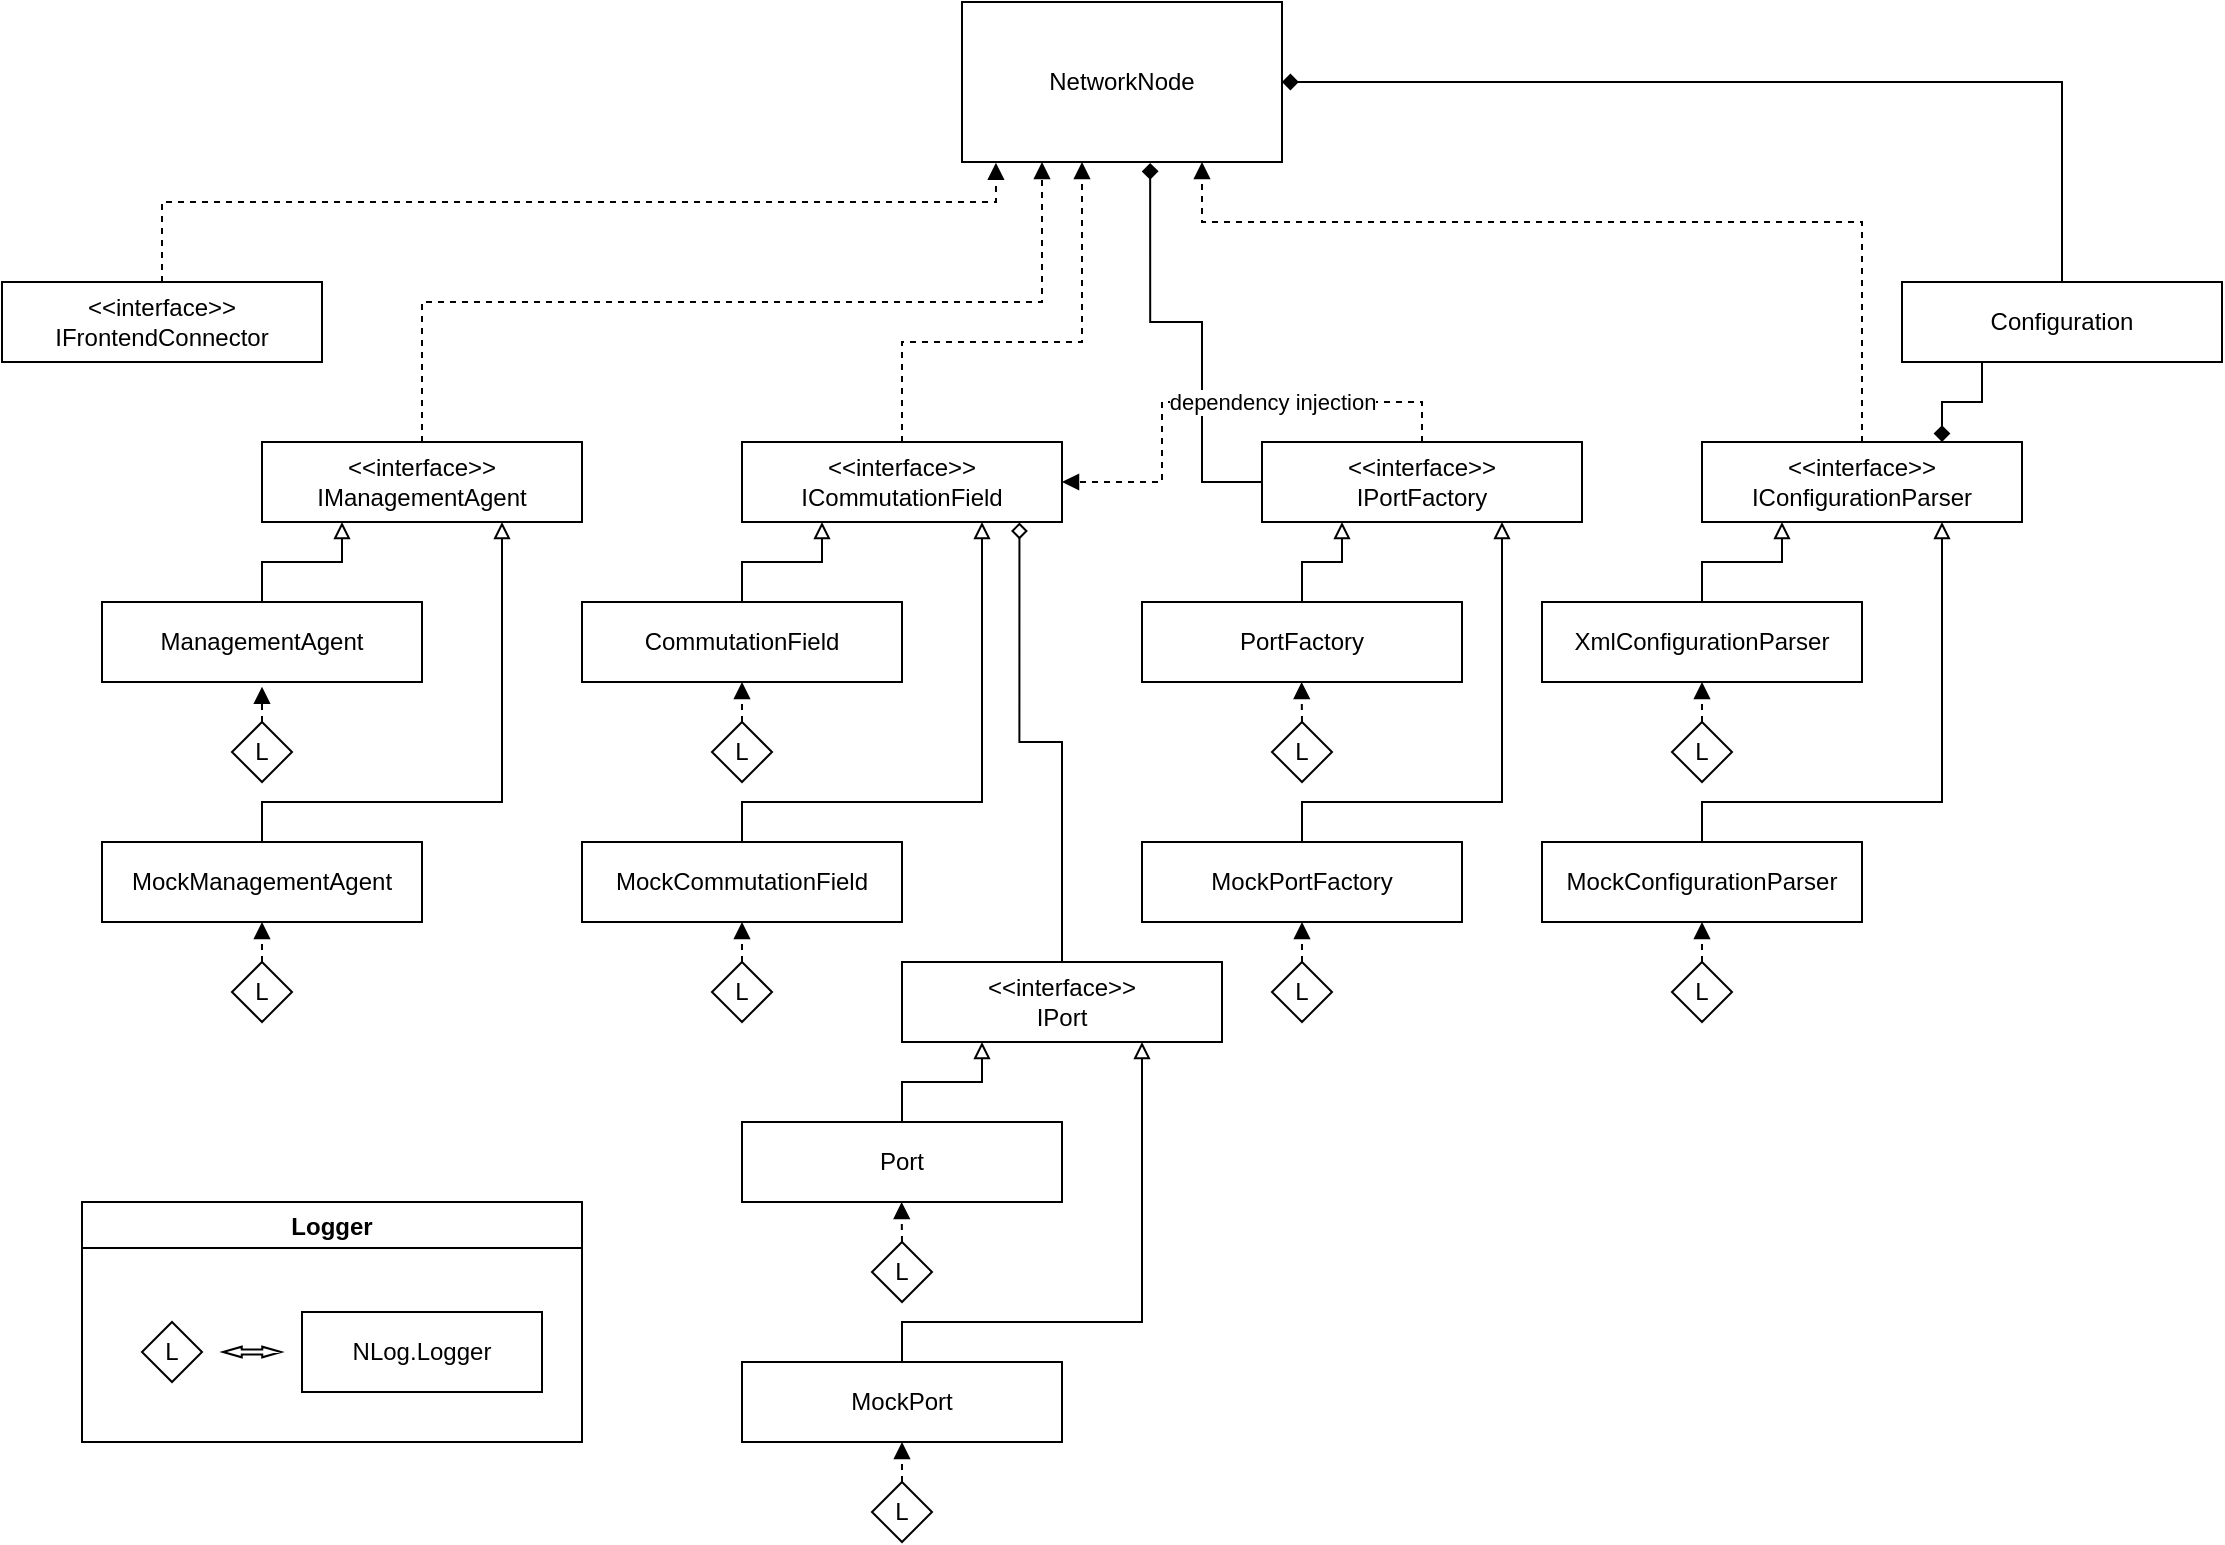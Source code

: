 <mxfile version="13.6.5">
    <diagram id="iOA2zrrL4CD0lNdW5uhx" name="Page-1">
        <mxGraphModel dx="788" dy="634" grid="1" gridSize="10" guides="1" tooltips="1" connect="1" arrows="1" fold="1" page="1" pageScale="1" pageWidth="1169" pageHeight="827" math="0" shadow="0">
            <root>
                <mxCell id="0"/>
                <mxCell id="1" parent="0"/>
                <mxCell id="24" style="edgeStyle=orthogonalEdgeStyle;rounded=0;orthogonalLoop=1;jettySize=auto;html=1;exitX=0.5;exitY=0;exitDx=0;exitDy=0;entryX=0.106;entryY=1.005;entryDx=0;entryDy=0;dashed=1;endArrow=block;endFill=1;entryPerimeter=0;" edge="1" parent="1" source="6" target="21">
                    <mxGeometry relative="1" as="geometry">
                        <Array as="points">
                            <mxPoint x="120" y="140"/>
                            <mxPoint x="537" y="140"/>
                        </Array>
                    </mxGeometry>
                </mxCell>
                <mxCell id="6" value="&amp;lt;&amp;lt;interface&amp;gt;&amp;gt;&lt;br&gt;IFrontendConnector" style="rounded=0;whiteSpace=wrap;html=1;" vertex="1" parent="1">
                    <mxGeometry x="40" y="180" width="160" height="40" as="geometry"/>
                </mxCell>
                <mxCell id="22" style="edgeStyle=orthogonalEdgeStyle;rounded=0;orthogonalLoop=1;jettySize=auto;html=1;exitX=0.5;exitY=0;exitDx=0;exitDy=0;endArrow=diamond;endFill=0;entryX=0.867;entryY=1.007;entryDx=0;entryDy=0;entryPerimeter=0;" edge="1" parent="1" source="7" target="54">
                    <mxGeometry relative="1" as="geometry">
                        <mxPoint x="570" y="330" as="targetPoint"/>
                    </mxGeometry>
                </mxCell>
                <mxCell id="7" value="&amp;lt;&amp;lt;interface&amp;gt;&amp;gt;&lt;br&gt;IPort" style="rounded=0;whiteSpace=wrap;html=1;" vertex="1" parent="1">
                    <mxGeometry x="490" y="520" width="160" height="40" as="geometry"/>
                </mxCell>
                <mxCell id="9" style="edgeStyle=orthogonalEdgeStyle;rounded=0;orthogonalLoop=1;jettySize=auto;html=1;exitX=0.5;exitY=0;exitDx=0;exitDy=0;entryX=0.25;entryY=1;entryDx=0;entryDy=0;endArrow=block;endFill=0;" edge="1" parent="1" source="8" target="7">
                    <mxGeometry relative="1" as="geometry"/>
                </mxCell>
                <mxCell id="8" value="Port" style="rounded=0;whiteSpace=wrap;html=1;" vertex="1" parent="1">
                    <mxGeometry x="410" y="600" width="160" height="40" as="geometry"/>
                </mxCell>
                <mxCell id="23" style="edgeStyle=orthogonalEdgeStyle;rounded=0;orthogonalLoop=1;jettySize=auto;html=1;exitX=0.5;exitY=0;exitDx=0;exitDy=0;entryX=0.75;entryY=1;entryDx=0;entryDy=0;endArrow=block;endFill=1;dashed=1;" edge="1" parent="1" source="10" target="21">
                    <mxGeometry relative="1" as="geometry">
                        <Array as="points">
                            <mxPoint x="970" y="150"/>
                            <mxPoint x="640" y="150"/>
                        </Array>
                    </mxGeometry>
                </mxCell>
                <mxCell id="10" value="&amp;lt;&amp;lt;interface&amp;gt;&amp;gt;&lt;br&gt;IConfigurationParser" style="rounded=0;whiteSpace=wrap;html=1;" vertex="1" parent="1">
                    <mxGeometry x="890" y="260" width="160" height="40" as="geometry"/>
                </mxCell>
                <mxCell id="12" style="edgeStyle=orthogonalEdgeStyle;rounded=0;orthogonalLoop=1;jettySize=auto;html=1;exitX=0.5;exitY=0;exitDx=0;exitDy=0;entryX=0.25;entryY=1;entryDx=0;entryDy=0;endArrow=block;endFill=0;" edge="1" parent="1" source="11" target="10">
                    <mxGeometry relative="1" as="geometry"/>
                </mxCell>
                <mxCell id="11" value="XmlConfigurationParser" style="rounded=0;whiteSpace=wrap;html=1;" vertex="1" parent="1">
                    <mxGeometry x="810" y="340" width="160" height="40" as="geometry"/>
                </mxCell>
                <mxCell id="68" style="edgeStyle=orthogonalEdgeStyle;rounded=0;orthogonalLoop=1;jettySize=auto;html=1;exitX=0.5;exitY=0;exitDx=0;exitDy=0;entryX=1;entryY=0.5;entryDx=0;entryDy=0;startArrow=none;startFill=0;endArrow=diamond;endFill=1;" edge="1" parent="1" source="13" target="21">
                    <mxGeometry relative="1" as="geometry"/>
                </mxCell>
                <mxCell id="69" style="edgeStyle=orthogonalEdgeStyle;rounded=0;orthogonalLoop=1;jettySize=auto;html=1;exitX=0.25;exitY=1;exitDx=0;exitDy=0;entryX=0.75;entryY=0;entryDx=0;entryDy=0;startArrow=none;startFill=0;endArrow=diamond;endFill=1;" edge="1" parent="1" source="13" target="10">
                    <mxGeometry relative="1" as="geometry"/>
                </mxCell>
                <mxCell id="13" value="Configuration" style="rounded=0;whiteSpace=wrap;html=1;" vertex="1" parent="1">
                    <mxGeometry x="990" y="180" width="160" height="40" as="geometry"/>
                </mxCell>
                <mxCell id="67" style="edgeStyle=orthogonalEdgeStyle;rounded=0;orthogonalLoop=1;jettySize=auto;html=1;exitX=0.5;exitY=0;exitDx=0;exitDy=0;entryX=0.75;entryY=1;entryDx=0;entryDy=0;startArrow=none;startFill=0;endArrow=block;endFill=0;" edge="1" parent="1" source="14" target="10">
                    <mxGeometry relative="1" as="geometry">
                        <Array as="points">
                            <mxPoint x="890" y="440"/>
                            <mxPoint x="1010" y="440"/>
                        </Array>
                    </mxGeometry>
                </mxCell>
                <mxCell id="14" value="MockConfigurationParser" style="rounded=0;whiteSpace=wrap;html=1;" vertex="1" parent="1">
                    <mxGeometry x="810" y="460" width="160" height="40" as="geometry"/>
                </mxCell>
                <mxCell id="20" style="edgeStyle=orthogonalEdgeStyle;rounded=0;orthogonalLoop=1;jettySize=auto;html=1;exitX=0.5;exitY=0;exitDx=0;exitDy=0;entryX=0.75;entryY=1;entryDx=0;entryDy=0;endArrow=block;endFill=0;" edge="1" parent="1" source="18" target="7">
                    <mxGeometry relative="1" as="geometry">
                        <Array as="points">
                            <mxPoint x="490" y="700"/>
                            <mxPoint x="610" y="700"/>
                        </Array>
                    </mxGeometry>
                </mxCell>
                <mxCell id="18" value="MockPort" style="rounded=0;whiteSpace=wrap;html=1;" vertex="1" parent="1">
                    <mxGeometry x="410" y="720" width="160" height="40" as="geometry"/>
                </mxCell>
                <mxCell id="21" value="NetworkNode" style="rounded=0;whiteSpace=wrap;html=1;" vertex="1" parent="1">
                    <mxGeometry x="520" y="40" width="160" height="80" as="geometry"/>
                </mxCell>
                <mxCell id="28" style="edgeStyle=orthogonalEdgeStyle;rounded=0;orthogonalLoop=1;jettySize=auto;html=1;exitX=0.5;exitY=0;exitDx=0;exitDy=0;entryX=0.25;entryY=1;entryDx=0;entryDy=0;dashed=1;endArrow=block;endFill=1;" edge="1" parent="1" source="26" target="21">
                    <mxGeometry relative="1" as="geometry"/>
                </mxCell>
                <mxCell id="26" value="&amp;lt;&amp;lt;interface&amp;gt;&amp;gt;&lt;br&gt;IManagementAgent" style="rounded=0;whiteSpace=wrap;html=1;" vertex="1" parent="1">
                    <mxGeometry x="170" y="260" width="160" height="40" as="geometry"/>
                </mxCell>
                <mxCell id="47" style="edgeStyle=orthogonalEdgeStyle;rounded=0;orthogonalLoop=1;jettySize=auto;html=1;exitX=0.5;exitY=0;exitDx=0;exitDy=0;entryX=0.25;entryY=1;entryDx=0;entryDy=0;endArrow=block;endFill=0;" edge="1" parent="1" source="27" target="26">
                    <mxGeometry relative="1" as="geometry"/>
                </mxCell>
                <mxCell id="27" value="ManagementAgent" style="rounded=0;whiteSpace=wrap;html=1;" vertex="1" parent="1">
                    <mxGeometry x="90" y="340" width="160" height="40" as="geometry"/>
                </mxCell>
                <mxCell id="48" style="edgeStyle=orthogonalEdgeStyle;rounded=0;orthogonalLoop=1;jettySize=auto;html=1;exitX=0.5;exitY=0;exitDx=0;exitDy=0;entryX=0.75;entryY=1;entryDx=0;entryDy=0;endArrow=block;endFill=0;" edge="1" parent="1" source="29" target="26">
                    <mxGeometry relative="1" as="geometry">
                        <Array as="points">
                            <mxPoint x="170" y="440"/>
                            <mxPoint x="290" y="440"/>
                        </Array>
                    </mxGeometry>
                </mxCell>
                <mxCell id="29" value="MockManagementAgent" style="rounded=0;whiteSpace=wrap;html=1;" vertex="1" parent="1">
                    <mxGeometry x="90" y="460" width="160" height="40" as="geometry"/>
                </mxCell>
                <mxCell id="41" style="edgeStyle=orthogonalEdgeStyle;rounded=0;orthogonalLoop=1;jettySize=auto;html=1;exitX=0.5;exitY=0;exitDx=0;exitDy=0;entryX=0.5;entryY=1.058;entryDx=0;entryDy=0;entryPerimeter=0;dashed=1;endArrow=block;endFill=1;" edge="1" parent="1" source="34" target="27">
                    <mxGeometry relative="1" as="geometry"/>
                </mxCell>
                <mxCell id="34" value="L" style="rhombus;whiteSpace=wrap;html=1;" vertex="1" parent="1">
                    <mxGeometry x="155" y="400" width="30" height="30" as="geometry"/>
                </mxCell>
                <mxCell id="42" style="edgeStyle=orthogonalEdgeStyle;rounded=0;orthogonalLoop=1;jettySize=auto;html=1;exitX=0.5;exitY=0;exitDx=0;exitDy=0;entryX=0.5;entryY=1;entryDx=0;entryDy=0;dashed=1;endArrow=block;endFill=1;" edge="1" parent="1" source="36" target="29">
                    <mxGeometry relative="1" as="geometry"/>
                </mxCell>
                <mxCell id="36" value="L" style="rhombus;whiteSpace=wrap;html=1;" vertex="1" parent="1">
                    <mxGeometry x="155" y="520" width="30" height="30" as="geometry"/>
                </mxCell>
                <mxCell id="43" style="edgeStyle=orthogonalEdgeStyle;rounded=0;orthogonalLoop=1;jettySize=auto;html=1;exitX=0.5;exitY=0;exitDx=0;exitDy=0;dashed=1;endArrow=block;endFill=1;" edge="1" parent="1" source="37">
                    <mxGeometry relative="1" as="geometry">
                        <mxPoint x="489.81" y="640" as="targetPoint"/>
                    </mxGeometry>
                </mxCell>
                <mxCell id="37" value="L" style="rhombus;whiteSpace=wrap;html=1;" vertex="1" parent="1">
                    <mxGeometry x="475" y="660" width="30" height="30" as="geometry"/>
                </mxCell>
                <mxCell id="44" style="edgeStyle=orthogonalEdgeStyle;rounded=0;orthogonalLoop=1;jettySize=auto;html=1;exitX=0.5;exitY=0;exitDx=0;exitDy=0;entryX=0.5;entryY=1;entryDx=0;entryDy=0;dashed=1;endArrow=block;endFill=1;" edge="1" parent="1" source="38" target="18">
                    <mxGeometry relative="1" as="geometry"/>
                </mxCell>
                <mxCell id="38" value="L" style="rhombus;whiteSpace=wrap;html=1;" vertex="1" parent="1">
                    <mxGeometry x="475" y="780" width="30" height="30" as="geometry"/>
                </mxCell>
                <mxCell id="66" style="edgeStyle=orthogonalEdgeStyle;rounded=0;orthogonalLoop=1;jettySize=auto;html=1;exitX=0.5;exitY=0;exitDx=0;exitDy=0;entryX=0.5;entryY=1;entryDx=0;entryDy=0;dashed=1;startArrow=none;startFill=0;endArrow=block;endFill=1;" edge="1" parent="1" source="39" target="11">
                    <mxGeometry relative="1" as="geometry"/>
                </mxCell>
                <mxCell id="39" value="L" style="rhombus;whiteSpace=wrap;html=1;" vertex="1" parent="1">
                    <mxGeometry x="875" y="400" width="30" height="30" as="geometry"/>
                </mxCell>
                <mxCell id="65" style="edgeStyle=orthogonalEdgeStyle;rounded=0;orthogonalLoop=1;jettySize=auto;html=1;exitX=0.5;exitY=0;exitDx=0;exitDy=0;entryX=0.5;entryY=1;entryDx=0;entryDy=0;dashed=1;startArrow=none;startFill=0;endArrow=block;endFill=1;" edge="1" parent="1" source="40" target="14">
                    <mxGeometry relative="1" as="geometry"/>
                </mxCell>
                <mxCell id="40" value="L" style="rhombus;whiteSpace=wrap;html=1;" vertex="1" parent="1">
                    <mxGeometry x="875" y="520" width="30" height="30" as="geometry"/>
                </mxCell>
                <mxCell id="49" value="Logger" style="swimlane;" vertex="1" parent="1">
                    <mxGeometry x="80" y="640" width="250" height="120" as="geometry"/>
                </mxCell>
                <mxCell id="50" value="NLog.Logger" style="rounded=0;whiteSpace=wrap;html=1;" vertex="1" parent="49">
                    <mxGeometry x="110" y="55" width="120" height="40" as="geometry"/>
                </mxCell>
                <mxCell id="53" style="edgeStyle=orthogonalEdgeStyle;rounded=0;orthogonalLoop=1;jettySize=auto;html=1;endArrow=block;endFill=0;shape=flexArrow;startArrow=block;endSize=2.797;startSize=2.797;startWidth=1.806;endWidth=1.806;width=2.5;" edge="1" parent="49">
                    <mxGeometry relative="1" as="geometry">
                        <mxPoint x="70" y="75" as="sourcePoint"/>
                        <mxPoint x="100" y="75" as="targetPoint"/>
                    </mxGeometry>
                </mxCell>
                <mxCell id="51" value="L" style="rhombus;whiteSpace=wrap;html=1;" vertex="1" parent="49">
                    <mxGeometry x="30" y="60" width="30" height="30" as="geometry"/>
                </mxCell>
                <mxCell id="64" style="edgeStyle=orthogonalEdgeStyle;rounded=0;orthogonalLoop=1;jettySize=auto;html=1;exitX=0.5;exitY=0;exitDx=0;exitDy=0;entryX=0.375;entryY=1;entryDx=0;entryDy=0;entryPerimeter=0;dashed=1;startArrow=none;startFill=0;endArrow=block;endFill=1;" edge="1" parent="1" source="54" target="21">
                    <mxGeometry relative="1" as="geometry">
                        <Array as="points">
                            <mxPoint x="490" y="210"/>
                            <mxPoint x="580" y="210"/>
                        </Array>
                    </mxGeometry>
                </mxCell>
                <mxCell id="54" value="&amp;lt;&amp;lt;interface&amp;gt;&amp;gt;&lt;br&gt;ICommutationField" style="rounded=0;whiteSpace=wrap;html=1;" vertex="1" parent="1">
                    <mxGeometry x="410" y="260" width="160" height="40" as="geometry"/>
                </mxCell>
                <mxCell id="56" style="edgeStyle=orthogonalEdgeStyle;rounded=0;orthogonalLoop=1;jettySize=auto;html=1;exitX=0.5;exitY=0;exitDx=0;exitDy=0;entryX=0.25;entryY=1;entryDx=0;entryDy=0;startArrow=none;endArrow=block;endFill=0;startFill=0;" edge="1" parent="1" source="55" target="54">
                    <mxGeometry relative="1" as="geometry"/>
                </mxCell>
                <mxCell id="55" value="CommutationField" style="rounded=0;whiteSpace=wrap;html=1;" vertex="1" parent="1">
                    <mxGeometry x="330" y="340" width="160" height="40" as="geometry"/>
                </mxCell>
                <mxCell id="60" style="edgeStyle=orthogonalEdgeStyle;rounded=0;orthogonalLoop=1;jettySize=auto;html=1;exitX=0.5;exitY=0;exitDx=0;exitDy=0;entryX=0.75;entryY=1;entryDx=0;entryDy=0;startArrow=none;startFill=0;endArrow=block;endFill=0;" edge="1" parent="1" source="57" target="54">
                    <mxGeometry relative="1" as="geometry">
                        <Array as="points">
                            <mxPoint x="410" y="440"/>
                            <mxPoint x="530" y="440"/>
                        </Array>
                    </mxGeometry>
                </mxCell>
                <mxCell id="57" value="MockCommutationField" style="rounded=0;whiteSpace=wrap;html=1;" vertex="1" parent="1">
                    <mxGeometry x="330" y="460" width="160" height="40" as="geometry"/>
                </mxCell>
                <mxCell id="61" style="edgeStyle=orthogonalEdgeStyle;rounded=0;orthogonalLoop=1;jettySize=auto;html=1;exitX=0.5;exitY=0;exitDx=0;exitDy=0;entryX=0.5;entryY=1;entryDx=0;entryDy=0;startArrow=none;startFill=0;endArrow=block;endFill=1;dashed=1;" edge="1" parent="1" source="58" target="55">
                    <mxGeometry relative="1" as="geometry"/>
                </mxCell>
                <mxCell id="58" value="L" style="rhombus;whiteSpace=wrap;html=1;" vertex="1" parent="1">
                    <mxGeometry x="395" y="400" width="30" height="30" as="geometry"/>
                </mxCell>
                <mxCell id="63" style="edgeStyle=orthogonalEdgeStyle;rounded=0;orthogonalLoop=1;jettySize=auto;html=1;exitX=0.5;exitY=0;exitDx=0;exitDy=0;entryX=0.5;entryY=1;entryDx=0;entryDy=0;dashed=1;startArrow=none;startFill=0;endArrow=block;endFill=1;" edge="1" parent="1" source="59" target="57">
                    <mxGeometry relative="1" as="geometry"/>
                </mxCell>
                <mxCell id="59" value="L" style="rhombus;whiteSpace=wrap;html=1;" vertex="1" parent="1">
                    <mxGeometry x="395" y="520" width="30" height="30" as="geometry"/>
                </mxCell>
                <mxCell id="80" style="edgeStyle=orthogonalEdgeStyle;rounded=0;orthogonalLoop=1;jettySize=auto;html=1;exitX=0.5;exitY=0;exitDx=0;exitDy=0;entryX=1;entryY=0.5;entryDx=0;entryDy=0;startArrow=none;startFill=0;endArrow=block;endFill=1;dashed=1;" edge="1" parent="1" source="71" target="54">
                    <mxGeometry relative="1" as="geometry"/>
                </mxCell>
                <mxCell id="84" style="edgeStyle=orthogonalEdgeStyle;rounded=0;orthogonalLoop=1;jettySize=auto;html=1;exitX=0;exitY=0.5;exitDx=0;exitDy=0;entryX=0.588;entryY=1.006;entryDx=0;entryDy=0;entryPerimeter=0;startArrow=none;startFill=0;endArrow=diamond;endFill=1;" edge="1" parent="1" source="71" target="21">
                    <mxGeometry relative="1" as="geometry">
                        <Array as="points">
                            <mxPoint x="640" y="280"/>
                            <mxPoint x="640" y="200"/>
                            <mxPoint x="614" y="200"/>
                        </Array>
                    </mxGeometry>
                </mxCell>
                <mxCell id="85" value="dependency injection" style="edgeLabel;html=1;align=center;verticalAlign=middle;resizable=0;points=[];" vertex="1" connectable="0" parent="84">
                    <mxGeometry x="0.405" y="2" relative="1" as="geometry">
                        <mxPoint x="62.93" y="55.1" as="offset"/>
                    </mxGeometry>
                </mxCell>
                <mxCell id="71" value="&amp;lt;&amp;lt;interface&amp;gt;&amp;gt;&lt;br&gt;IPortFactory" style="rounded=0;whiteSpace=wrap;html=1;" vertex="1" parent="1">
                    <mxGeometry x="670" y="260" width="160" height="40" as="geometry"/>
                </mxCell>
                <mxCell id="72" style="edgeStyle=orthogonalEdgeStyle;rounded=0;orthogonalLoop=1;jettySize=auto;html=1;exitX=0.5;exitY=0;exitDx=0;exitDy=0;entryX=0.25;entryY=1;entryDx=0;entryDy=0;endArrow=block;endFill=0;" edge="1" parent="1" source="73" target="71">
                    <mxGeometry relative="1" as="geometry"/>
                </mxCell>
                <mxCell id="73" value="PortFactory" style="rounded=0;whiteSpace=wrap;html=1;" vertex="1" parent="1">
                    <mxGeometry x="610" y="340" width="160" height="40" as="geometry"/>
                </mxCell>
                <mxCell id="74" style="edgeStyle=orthogonalEdgeStyle;rounded=0;orthogonalLoop=1;jettySize=auto;html=1;exitX=0.5;exitY=0;exitDx=0;exitDy=0;entryX=0.75;entryY=1;entryDx=0;entryDy=0;endArrow=block;endFill=0;" edge="1" parent="1" source="75" target="71">
                    <mxGeometry relative="1" as="geometry">
                        <Array as="points">
                            <mxPoint x="690" y="440"/>
                            <mxPoint x="790" y="440"/>
                        </Array>
                    </mxGeometry>
                </mxCell>
                <mxCell id="75" value="MockPortFactory" style="rounded=0;whiteSpace=wrap;html=1;" vertex="1" parent="1">
                    <mxGeometry x="610" y="460" width="160" height="40" as="geometry"/>
                </mxCell>
                <mxCell id="76" style="edgeStyle=orthogonalEdgeStyle;rounded=0;orthogonalLoop=1;jettySize=auto;html=1;exitX=0.5;exitY=0;exitDx=0;exitDy=0;dashed=1;endArrow=block;endFill=1;" edge="1" parent="1" source="77">
                    <mxGeometry relative="1" as="geometry">
                        <mxPoint x="689.81" y="380" as="targetPoint"/>
                    </mxGeometry>
                </mxCell>
                <mxCell id="77" value="L" style="rhombus;whiteSpace=wrap;html=1;" vertex="1" parent="1">
                    <mxGeometry x="675" y="400" width="30" height="30" as="geometry"/>
                </mxCell>
                <mxCell id="78" style="edgeStyle=orthogonalEdgeStyle;rounded=0;orthogonalLoop=1;jettySize=auto;html=1;exitX=0.5;exitY=0;exitDx=0;exitDy=0;entryX=0.5;entryY=1;entryDx=0;entryDy=0;dashed=1;endArrow=block;endFill=1;" edge="1" parent="1" source="79" target="75">
                    <mxGeometry relative="1" as="geometry"/>
                </mxCell>
                <mxCell id="79" value="L" style="rhombus;whiteSpace=wrap;html=1;" vertex="1" parent="1">
                    <mxGeometry x="675" y="520" width="30" height="30" as="geometry"/>
                </mxCell>
            </root>
        </mxGraphModel>
    </diagram>
</mxfile>
